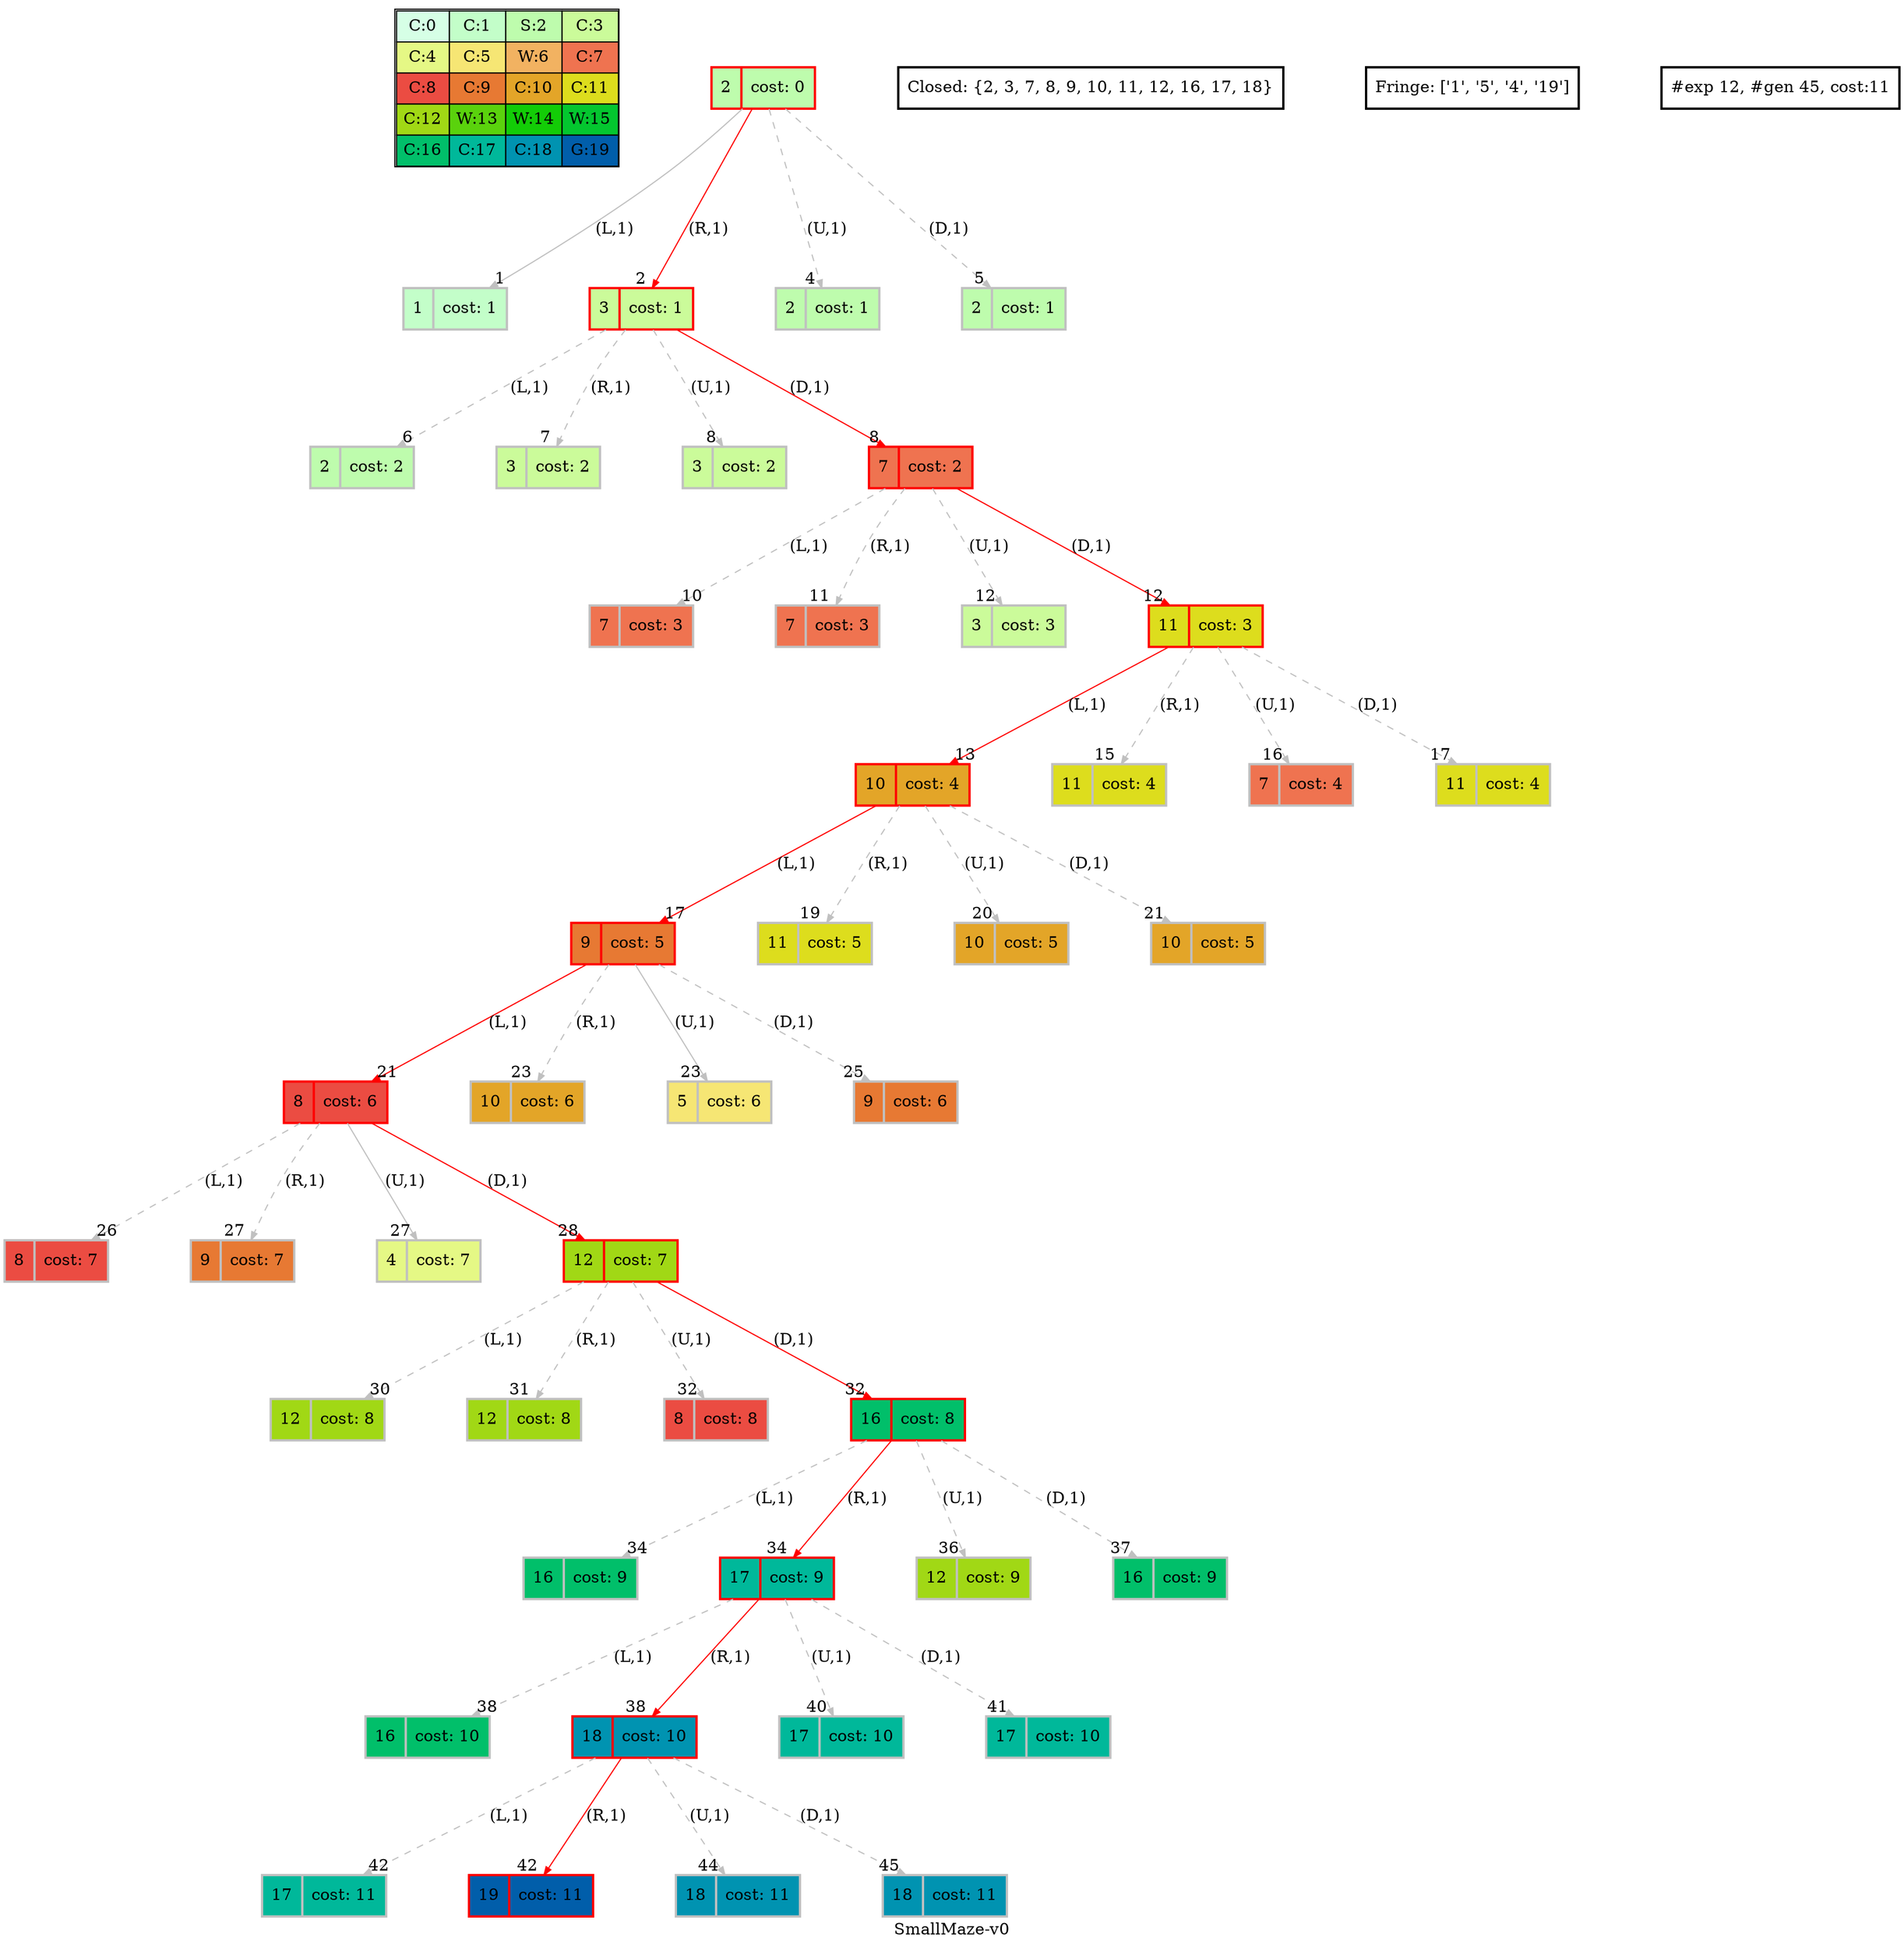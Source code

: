 digraph SmallMaze { label="SmallMaze-v0" nodesep=1 ranksep="1.2" node [shape=record penwidth=2] edge [arrowsize=0.7] 
subgraph MAP {label=Map;map [shape=plaintext label=<<table border="1" cellpadding="5" cellspacing="0" cellborder="1"><tr><td bgcolor="0.39803922 0.15947579 0.99679532 1.        ">C:0</td><td bgcolor="0.35098039 0.23194764 0.99315867 1.        ">C:1</td><td bgcolor="0.29607843 0.31486959 0.98720184 1.        ">S:2</td><td bgcolor="0.24901961 0.38410575 0.98063477 1.        ">C:3</td></tr><tr><td bgcolor="0.19411765 0.46220388 0.97128103 1.        ">C:4</td><td bgcolor="0.14705882 0.52643216 0.96182564 1.        ">C:5</td><td bgcolor="0.09215686 0.59770746 0.94913494 1.        ">W:6</td><td bgcolor="0.0372549  0.66454018 0.93467977 1.        ">C:7</td></tr><tr><td bgcolor="0.00980392 0.71791192 0.92090552 1.        ">C:8</td><td bgcolor="0.06470588 0.77520398 0.9032472  1.        ">C:9</td><td bgcolor="0.11176471 0.81974048 0.88677369 1.        ">C:10</td><td bgcolor="0.16666667 0.8660254  0.8660254  1.        ">C:11</td></tr><tr><td bgcolor="0.21372549 0.9005867  0.84695821 1.        ">C:12</td><td bgcolor="0.26862745 0.93467977 0.82325295 1.        ">W:13</td><td bgcolor="0.32352941 0.96182564 0.79801723 1.        ">W:14</td><td bgcolor="0.37058824 0.97940977 0.77520398 1.        ">W:15</td></tr><tr><td bgcolor="0.4254902  0.99315867 0.74725253 1.        ">C:16</td><td bgcolor="0.47254902 0.99907048 0.72218645 1.        ">C:17</td><td bgcolor="0.52745098 0.99907048 0.69169844 1.        ">C:18</td><td bgcolor="0.5745098  0.99315867 0.66454018 1.        ">G:19</td></tr></table>>]} 
"0_2" [label="<f0>2 |<f1> cost: 0" style=filled color=grey fillcolor="0.29607843 0.31486959 0.98720184 1.        "];  
"0_2" [label="<f0>2 |<f1> cost: 0" style=filled color=black color=red fillcolor="0.29607843 0.31486959 0.98720184 1.        "];  "0_2.1-0" [label="<f0>1 |<f1> cost: 1" style=filled color=grey fillcolor="0.35098039 0.23194764 0.99315867 1.        "];   "0_2" -> "0_2.1-0" [label="(L,1)" headlabel=" 1 " style="" color=grey ]; "0_c" [label="Closed: {2}" shape=box]; "0_fr" [label="Fringe: []" shape=box];
"0_2.3-1" [label="<f0>3 |<f1> cost: 1" style=filled color=grey color=red fillcolor="0.24901961 0.38410575 0.98063477 1.        "];   "0_2" -> "0_2.3-1" [label="(R,1)" headlabel=" 2 " style="" color=grey color=red ]; "0_c" [label="Closed: {2}" shape=box]; "0_fr" [label="Fringe: ['1']" shape=box];
"0_2.2-2" [label="<f0>2 |<f1> cost: 1" style=filled color=grey fillcolor="0.29607843 0.31486959 0.98720184 1.        "];   "0_2" -> "0_2.2-2" [label="(U,1)" headlabel=" 4 " style="dashed" color=grey ]; "0_c" [label="Closed: {2}" shape=box]; "0_fr" [label="Fringe: ['1', '3']" shape=box];
"0_2.2-3" [label="<f0>2 |<f1> cost: 1" style=filled color=grey fillcolor="0.29607843 0.31486959 0.98720184 1.        "];   "0_2" -> "0_2.2-3" [label="(D,1)" headlabel=" 5 " style="dashed" color=grey ]; "0_c" [label="Closed: {2}" shape=box]; "0_fr" [label="Fringe: ['1', '3']" shape=box];
"0_2.3.2-0" [label="<f0>2 |<f1> cost: 2" style=filled color=grey fillcolor="0.29607843 0.31486959 0.98720184 1.        "];   "0_2.3-1" -> "0_2.3.2-0" [label="(L,1)" headlabel=" 6 " style="dashed" color=grey ]; "0_c" [label="Closed: {2, 3}" shape=box]; "0_fr" [label="Fringe: ['1']" shape=box];
"0_2.3.3-1" [label="<f0>3 |<f1> cost: 2" style=filled color=grey fillcolor="0.24901961 0.38410575 0.98063477 1.        "];   "0_2.3-1" -> "0_2.3.3-1" [label="(R,1)" headlabel=" 7 " style="dashed" color=grey ]; "0_c" [label="Closed: {2, 3}" shape=box]; "0_fr" [label="Fringe: ['1']" shape=box];
"0_2.3.3-2" [label="<f0>3 |<f1> cost: 2" style=filled color=grey fillcolor="0.24901961 0.38410575 0.98063477 1.        "];   "0_2.3-1" -> "0_2.3.3-2" [label="(U,1)" headlabel=" 8 " style="dashed" color=grey ]; "0_c" [label="Closed: {2, 3}" shape=box]; "0_fr" [label="Fringe: ['1']" shape=box];
"0_2.3-1" [label="<f0>3 |<f1> cost: 1" style=filled color=black color=red fillcolor="0.24901961 0.38410575 0.98063477 1.        "];  "0_2.3.7-3" [label="<f0>7 |<f1> cost: 2" style=filled color=grey color=red fillcolor="0.0372549  0.66454018 0.93467977 1.        "];   "0_2.3-1" -> "0_2.3.7-3" [label="(D,1)" headlabel=" 8 " style="" color=grey color=red ]; "0_c" [label="Closed: {2, 3}" shape=box]; "0_fr" [label="Fringe: ['1']" shape=box];
"0_2.3.7.7-0" [label="<f0>7 |<f1> cost: 3" style=filled color=grey fillcolor="0.0372549  0.66454018 0.93467977 1.        "];   "0_2.3.7-3" -> "0_2.3.7.7-0" [label="(L,1)" headlabel=" 10 " style="dashed" color=grey ]; "0_c" [label="Closed: {2, 3, 7}" shape=box]; "0_fr" [label="Fringe: ['1']" shape=box];
"0_2.3.7.7-1" [label="<f0>7 |<f1> cost: 3" style=filled color=grey fillcolor="0.0372549  0.66454018 0.93467977 1.        "];   "0_2.3.7-3" -> "0_2.3.7.7-1" [label="(R,1)" headlabel=" 11 " style="dashed" color=grey ]; "0_c" [label="Closed: {2, 3, 7}" shape=box]; "0_fr" [label="Fringe: ['1']" shape=box];
"0_2.3.7.3-2" [label="<f0>3 |<f1> cost: 3" style=filled color=grey fillcolor="0.24901961 0.38410575 0.98063477 1.        "];   "0_2.3.7-3" -> "0_2.3.7.3-2" [label="(U,1)" headlabel=" 12 " style="dashed" color=grey ]; "0_c" [label="Closed: {2, 3, 7}" shape=box]; "0_fr" [label="Fringe: ['1']" shape=box];
"0_2.3.7-3" [label="<f0>7 |<f1> cost: 2" style=filled color=black color=red fillcolor="0.0372549  0.66454018 0.93467977 1.        "];  "0_2.3.7.11-3" [label="<f0>11 |<f1> cost: 3" style=filled color=grey color=red fillcolor="0.16666667 0.8660254  0.8660254  1.        "];   "0_2.3.7-3" -> "0_2.3.7.11-3" [label="(D,1)" headlabel=" 12 " style="" color=grey color=red ]; "0_c" [label="Closed: {2, 3, 7}" shape=box]; "0_fr" [label="Fringe: ['1']" shape=box];
"0_2.3.7.11-3" [label="<f0>11 |<f1> cost: 3" style=filled color=black color=red fillcolor="0.16666667 0.8660254  0.8660254  1.        "];  "0_2.3.7.11.10-0" [label="<f0>10 |<f1> cost: 4" style=filled color=grey color=red fillcolor="0.11176471 0.81974048 0.88677369 1.        "];   "0_2.3.7.11-3" -> "0_2.3.7.11.10-0" [label="(L,1)" headlabel=" 13 " style="" color=grey color=red ]; "0_c" [label="Closed: {11, 2, 3, 7}" shape=box]; "0_fr" [label="Fringe: ['1']" shape=box];
"0_2.3.7.11.11-1" [label="<f0>11 |<f1> cost: 4" style=filled color=grey fillcolor="0.16666667 0.8660254  0.8660254  1.        "];   "0_2.3.7.11-3" -> "0_2.3.7.11.11-1" [label="(R,1)" headlabel=" 15 " style="dashed" color=grey ]; "0_c" [label="Closed: {11, 2, 3, 7}" shape=box]; "0_fr" [label="Fringe: ['1', '10']" shape=box];
"0_2.3.7.11.7-2" [label="<f0>7 |<f1> cost: 4" style=filled color=grey fillcolor="0.0372549  0.66454018 0.93467977 1.        "];   "0_2.3.7.11-3" -> "0_2.3.7.11.7-2" [label="(U,1)" headlabel=" 16 " style="dashed" color=grey ]; "0_c" [label="Closed: {11, 2, 3, 7}" shape=box]; "0_fr" [label="Fringe: ['1', '10']" shape=box];
"0_2.3.7.11.11-3" [label="<f0>11 |<f1> cost: 4" style=filled color=grey fillcolor="0.16666667 0.8660254  0.8660254  1.        "];   "0_2.3.7.11-3" -> "0_2.3.7.11.11-3" [label="(D,1)" headlabel=" 17 " style="dashed" color=grey ]; "0_c" [label="Closed: {11, 2, 3, 7}" shape=box]; "0_fr" [label="Fringe: ['1', '10']" shape=box];
"0_2.3.7.11.10-0" [label="<f0>10 |<f1> cost: 4" style=filled color=black color=red fillcolor="0.11176471 0.81974048 0.88677369 1.        "];  "0_2.3.7.11.10.9-0" [label="<f0>9 |<f1> cost: 5" style=filled color=grey color=red fillcolor="0.06470588 0.77520398 0.9032472  1.        "];   "0_2.3.7.11.10-0" -> "0_2.3.7.11.10.9-0" [label="(L,1)" headlabel=" 17 " style="" color=grey color=red ]; "0_c" [label="Closed: {2, 3, 7, 10, 11}" shape=box]; "0_fr" [label="Fringe: ['1']" shape=box];
"0_2.3.7.11.10.11-1" [label="<f0>11 |<f1> cost: 5" style=filled color=grey fillcolor="0.16666667 0.8660254  0.8660254  1.        "];   "0_2.3.7.11.10-0" -> "0_2.3.7.11.10.11-1" [label="(R,1)" headlabel=" 19 " style="dashed" color=grey ]; "0_c" [label="Closed: {2, 3, 7, 10, 11}" shape=box]; "0_fr" [label="Fringe: ['1', '9']" shape=box];
"0_2.3.7.11.10.10-2" [label="<f0>10 |<f1> cost: 5" style=filled color=grey fillcolor="0.11176471 0.81974048 0.88677369 1.        "];   "0_2.3.7.11.10-0" -> "0_2.3.7.11.10.10-2" [label="(U,1)" headlabel=" 20 " style="dashed" color=grey ]; "0_c" [label="Closed: {2, 3, 7, 10, 11}" shape=box]; "0_fr" [label="Fringe: ['1', '9']" shape=box];
"0_2.3.7.11.10.10-3" [label="<f0>10 |<f1> cost: 5" style=filled color=grey fillcolor="0.11176471 0.81974048 0.88677369 1.        "];   "0_2.3.7.11.10-0" -> "0_2.3.7.11.10.10-3" [label="(D,1)" headlabel=" 21 " style="dashed" color=grey ]; "0_c" [label="Closed: {2, 3, 7, 10, 11}" shape=box]; "0_fr" [label="Fringe: ['1', '9']" shape=box];
"0_2.3.7.11.10.9-0" [label="<f0>9 |<f1> cost: 5" style=filled color=black color=red fillcolor="0.06470588 0.77520398 0.9032472  1.        "];  "0_2.3.7.11.10.9.8-0" [label="<f0>8 |<f1> cost: 6" style=filled color=grey color=red fillcolor="0.00980392 0.71791192 0.92090552 1.        "];   "0_2.3.7.11.10.9-0" -> "0_2.3.7.11.10.9.8-0" [label="(L,1)" headlabel=" 21 " style="" color=grey color=red ]; "0_c" [label="Closed: {2, 3, 7, 9, 10, 11}" shape=box]; "0_fr" [label="Fringe: ['1']" shape=box];
"0_2.3.7.11.10.9.10-1" [label="<f0>10 |<f1> cost: 6" style=filled color=grey fillcolor="0.11176471 0.81974048 0.88677369 1.        "];   "0_2.3.7.11.10.9-0" -> "0_2.3.7.11.10.9.10-1" [label="(R,1)" headlabel=" 23 " style="dashed" color=grey ]; "0_c" [label="Closed: {2, 3, 7, 9, 10, 11}" shape=box]; "0_fr" [label="Fringe: ['1', '8']" shape=box];
"0_2.3.7.11.10.9.5-2" [label="<f0>5 |<f1> cost: 6" style=filled color=grey fillcolor="0.14705882 0.52643216 0.96182564 1.        "];   "0_2.3.7.11.10.9-0" -> "0_2.3.7.11.10.9.5-2" [label="(U,1)" headlabel=" 23 " style="" color=grey ]; "0_c" [label="Closed: {2, 3, 7, 9, 10, 11}" shape=box]; "0_fr" [label="Fringe: ['1', '8']" shape=box];
"0_2.3.7.11.10.9.9-3" [label="<f0>9 |<f1> cost: 6" style=filled color=grey fillcolor="0.06470588 0.77520398 0.9032472  1.        "];   "0_2.3.7.11.10.9-0" -> "0_2.3.7.11.10.9.9-3" [label="(D,1)" headlabel=" 25 " style="dashed" color=grey ]; "0_c" [label="Closed: {2, 3, 7, 9, 10, 11}" shape=box]; "0_fr" [label="Fringe: ['1', '8', '5']" shape=box];
"0_2.3.7.11.10.9.8.8-0" [label="<f0>8 |<f1> cost: 7" style=filled color=grey fillcolor="0.00980392 0.71791192 0.92090552 1.        "];   "0_2.3.7.11.10.9.8-0" -> "0_2.3.7.11.10.9.8.8-0" [label="(L,1)" headlabel=" 26 " style="dashed" color=grey ]; "0_c" [label="Closed: {2, 3, 7, 8, 9, 10, 11}" shape=box]; "0_fr" [label="Fringe: ['1', '5']" shape=box];
"0_2.3.7.11.10.9.8.9-1" [label="<f0>9 |<f1> cost: 7" style=filled color=grey fillcolor="0.06470588 0.77520398 0.9032472  1.        "];   "0_2.3.7.11.10.9.8-0" -> "0_2.3.7.11.10.9.8.9-1" [label="(R,1)" headlabel=" 27 " style="dashed" color=grey ]; "0_c" [label="Closed: {2, 3, 7, 8, 9, 10, 11}" shape=box]; "0_fr" [label="Fringe: ['1', '5']" shape=box];
"0_2.3.7.11.10.9.8-0" [label="<f0>8 |<f1> cost: 6" style=filled color=black color=red fillcolor="0.00980392 0.71791192 0.92090552 1.        "];  "0_2.3.7.11.10.9.8.4-2" [label="<f0>4 |<f1> cost: 7" style=filled color=grey fillcolor="0.19411765 0.46220388 0.97128103 1.        "];   "0_2.3.7.11.10.9.8-0" -> "0_2.3.7.11.10.9.8.4-2" [label="(U,1)" headlabel=" 27 " style="" color=grey ]; "0_c" [label="Closed: {2, 3, 7, 8, 9, 10, 11}" shape=box]; "0_fr" [label="Fringe: ['1', '5']" shape=box];
"0_2.3.7.11.10.9.8.12-3" [label="<f0>12 |<f1> cost: 7" style=filled color=grey color=red fillcolor="0.21372549 0.9005867  0.84695821 1.        "];   "0_2.3.7.11.10.9.8-0" -> "0_2.3.7.11.10.9.8.12-3" [label="(D,1)" headlabel=" 28 " style="" color=grey color=red ]; "0_c" [label="Closed: {2, 3, 7, 8, 9, 10, 11}" shape=box]; "0_fr" [label="Fringe: ['1', '5', '4']" shape=box];
"0_2.3.7.11.10.9.8.12.12-0" [label="<f0>12 |<f1> cost: 8" style=filled color=grey fillcolor="0.21372549 0.9005867  0.84695821 1.        "];   "0_2.3.7.11.10.9.8.12-3" -> "0_2.3.7.11.10.9.8.12.12-0" [label="(L,1)" headlabel=" 30 " style="dashed" color=grey ]; "0_c" [label="Closed: {2, 3, 7, 8, 9, 10, 11, 12}" shape=box]; "0_fr" [label="Fringe: ['1', '5', '4']" shape=box];
"0_2.3.7.11.10.9.8.12.12-1" [label="<f0>12 |<f1> cost: 8" style=filled color=grey fillcolor="0.21372549 0.9005867  0.84695821 1.        "];   "0_2.3.7.11.10.9.8.12-3" -> "0_2.3.7.11.10.9.8.12.12-1" [label="(R,1)" headlabel=" 31 " style="dashed" color=grey ]; "0_c" [label="Closed: {2, 3, 7, 8, 9, 10, 11, 12}" shape=box]; "0_fr" [label="Fringe: ['1', '5', '4']" shape=box];
"0_2.3.7.11.10.9.8.12.8-2" [label="<f0>8 |<f1> cost: 8" style=filled color=grey fillcolor="0.00980392 0.71791192 0.92090552 1.        "];   "0_2.3.7.11.10.9.8.12-3" -> "0_2.3.7.11.10.9.8.12.8-2" [label="(U,1)" headlabel=" 32 " style="dashed" color=grey ]; "0_c" [label="Closed: {2, 3, 7, 8, 9, 10, 11, 12}" shape=box]; "0_fr" [label="Fringe: ['1', '5', '4']" shape=box];
"0_2.3.7.11.10.9.8.12-3" [label="<f0>12 |<f1> cost: 7" style=filled color=black color=red fillcolor="0.21372549 0.9005867  0.84695821 1.        "];  "0_2.3.7.11.10.9.8.12.16-3" [label="<f0>16 |<f1> cost: 8" style=filled color=grey color=red fillcolor="0.4254902  0.99315867 0.74725253 1.        "];   "0_2.3.7.11.10.9.8.12-3" -> "0_2.3.7.11.10.9.8.12.16-3" [label="(D,1)" headlabel=" 32 " style="" color=grey color=red ]; "0_c" [label="Closed: {2, 3, 7, 8, 9, 10, 11, 12}" shape=box]; "0_fr" [label="Fringe: ['1', '5', '4']" shape=box];
"0_2.3.7.11.10.9.8.12.16.16-0" [label="<f0>16 |<f1> cost: 9" style=filled color=grey fillcolor="0.4254902  0.99315867 0.74725253 1.        "];   "0_2.3.7.11.10.9.8.12.16-3" -> "0_2.3.7.11.10.9.8.12.16.16-0" [label="(L,1)" headlabel=" 34 " style="dashed" color=grey ]; "0_c" [label="Closed: {2, 3, 7, 8, 9, 10, 11, 12, 16}" shape=box]; "0_fr" [label="Fringe: ['1', '5', '4']" shape=box];
"0_2.3.7.11.10.9.8.12.16-3" [label="<f0>16 |<f1> cost: 8" style=filled color=black color=red fillcolor="0.4254902  0.99315867 0.74725253 1.        "];  "0_2.3.7.11.10.9.8.12.16.17-1" [label="<f0>17 |<f1> cost: 9" style=filled color=grey color=red fillcolor="0.47254902 0.99907048 0.72218645 1.        "];   "0_2.3.7.11.10.9.8.12.16-3" -> "0_2.3.7.11.10.9.8.12.16.17-1" [label="(R,1)" headlabel=" 34 " style="" color=grey color=red ]; "0_c" [label="Closed: {2, 3, 7, 8, 9, 10, 11, 12, 16}" shape=box]; "0_fr" [label="Fringe: ['1', '5', '4']" shape=box];
"0_2.3.7.11.10.9.8.12.16.12-2" [label="<f0>12 |<f1> cost: 9" style=filled color=grey fillcolor="0.21372549 0.9005867  0.84695821 1.        "];   "0_2.3.7.11.10.9.8.12.16-3" -> "0_2.3.7.11.10.9.8.12.16.12-2" [label="(U,1)" headlabel=" 36 " style="dashed" color=grey ]; "0_c" [label="Closed: {2, 3, 7, 8, 9, 10, 11, 12, 16}" shape=box]; "0_fr" [label="Fringe: ['1', '5', '4', '17']" shape=box];
"0_2.3.7.11.10.9.8.12.16.16-3" [label="<f0>16 |<f1> cost: 9" style=filled color=grey fillcolor="0.4254902  0.99315867 0.74725253 1.        "];   "0_2.3.7.11.10.9.8.12.16-3" -> "0_2.3.7.11.10.9.8.12.16.16-3" [label="(D,1)" headlabel=" 37 " style="dashed" color=grey ]; "0_c" [label="Closed: {2, 3, 7, 8, 9, 10, 11, 12, 16}" shape=box]; "0_fr" [label="Fringe: ['1', '5', '4', '17']" shape=box];
"0_2.3.7.11.10.9.8.12.16.17.16-0" [label="<f0>16 |<f1> cost: 10" style=filled color=grey fillcolor="0.4254902  0.99315867 0.74725253 1.        "];   "0_2.3.7.11.10.9.8.12.16.17-1" -> "0_2.3.7.11.10.9.8.12.16.17.16-0" [label="(L,1)" headlabel=" 38 " style="dashed" color=grey ]; "0_c" [label="Closed: {2, 3, 7, 8, 9, 10, 11, 12, 16, 17}" shape=box]; "0_fr" [label="Fringe: ['1', '5', '4']" shape=box];
"0_2.3.7.11.10.9.8.12.16.17-1" [label="<f0>17 |<f1> cost: 9" style=filled color=black color=red fillcolor="0.47254902 0.99907048 0.72218645 1.        "];  "0_2.3.7.11.10.9.8.12.16.17.18-1" [label="<f0>18 |<f1> cost: 10" style=filled color=grey color=red fillcolor="0.52745098 0.99907048 0.69169844 1.        "];   "0_2.3.7.11.10.9.8.12.16.17-1" -> "0_2.3.7.11.10.9.8.12.16.17.18-1" [label="(R,1)" headlabel=" 38 " style="" color=grey color=red ]; "0_c" [label="Closed: {2, 3, 7, 8, 9, 10, 11, 12, 16, 17}" shape=box]; "0_fr" [label="Fringe: ['1', '5', '4']" shape=box];
"0_2.3.7.11.10.9.8.12.16.17.17-2" [label="<f0>17 |<f1> cost: 10" style=filled color=grey fillcolor="0.47254902 0.99907048 0.72218645 1.        "];   "0_2.3.7.11.10.9.8.12.16.17-1" -> "0_2.3.7.11.10.9.8.12.16.17.17-2" [label="(U,1)" headlabel=" 40 " style="dashed" color=grey ]; "0_c" [label="Closed: {2, 3, 7, 8, 9, 10, 11, 12, 16, 17}" shape=box]; "0_fr" [label="Fringe: ['1', '5', '4', '18']" shape=box];
"0_2.3.7.11.10.9.8.12.16.17.17-3" [label="<f0>17 |<f1> cost: 10" style=filled color=grey fillcolor="0.47254902 0.99907048 0.72218645 1.        "];   "0_2.3.7.11.10.9.8.12.16.17-1" -> "0_2.3.7.11.10.9.8.12.16.17.17-3" [label="(D,1)" headlabel=" 41 " style="dashed" color=grey ]; "0_c" [label="Closed: {2, 3, 7, 8, 9, 10, 11, 12, 16, 17}" shape=box]; "0_fr" [label="Fringe: ['1', '5', '4', '18']" shape=box];
"0_2.3.7.11.10.9.8.12.16.17.18.17-0" [label="<f0>17 |<f1> cost: 11" style=filled color=grey fillcolor="0.47254902 0.99907048 0.72218645 1.        "];   "0_2.3.7.11.10.9.8.12.16.17.18-1" -> "0_2.3.7.11.10.9.8.12.16.17.18.17-0" [label="(L,1)" headlabel=" 42 " style="dashed" color=grey ]; "0_c" [label="Closed: {2, 3, 7, 8, 9, 10, 11, 12, 16, 17, 18}" shape=box]; "0_fr" [label="Fringe: ['1', '5', '4']" shape=box];
"0_2.3.7.11.10.9.8.12.16.17.18-1" [label="<f0>18 |<f1> cost: 10" style=filled color=black color=red fillcolor="0.52745098 0.99907048 0.69169844 1.        "];  "0_2.3.7.11.10.9.8.12.16.17.18.19-1" [label="<f0>19 |<f1> cost: 11" style=filled color=black color=red fillcolor="0.5745098  0.99315867 0.66454018 1.        "]; /*GOALSTATE*/  "0_2.3.7.11.10.9.8.12.16.17.18-1" -> "0_2.3.7.11.10.9.8.12.16.17.18.19-1" [label="(R,1)" headlabel=" 42 " style="" color=grey color=red ]; "0_c" [label="Closed: {2, 3, 7, 8, 9, 10, 11, 12, 16, 17, 18}" shape=box]; "0_fr" [label="Fringe: ['1', '5', '4']" shape=box];
"0_2.3.7.11.10.9.8.12.16.17.18.18-2" [label="<f0>18 |<f1> cost: 11" style=filled color=grey fillcolor="0.52745098 0.99907048 0.69169844 1.        "];   "0_2.3.7.11.10.9.8.12.16.17.18-1" -> "0_2.3.7.11.10.9.8.12.16.17.18.18-2" [label="(U,1)" headlabel=" 44 " style="dashed" color=grey ]; "0_c" [label="Closed: {2, 3, 7, 8, 9, 10, 11, 12, 16, 17, 18}" shape=box]; "0_fr" [label="Fringe: ['1', '5', '4', '19']" shape=box];
"0_2.3.7.11.10.9.8.12.16.17.18.18-3" [label="<f0>18 |<f1> cost: 11" style=filled color=grey fillcolor="0.52745098 0.99907048 0.69169844 1.        "];   "0_2.3.7.11.10.9.8.12.16.17.18-1" -> "0_2.3.7.11.10.9.8.12.16.17.18.18-3" [label="(D,1)" headlabel=" 45 " style="dashed" color=grey ]; "0_c" [label="Closed: {2, 3, 7, 8, 9, 10, 11, 12, 16, 17, 18}" shape=box]; "0_fr" [label="Fringe: ['1', '5', '4', '19']" shape=box]
"#exp 12, #gen 45, cost:11" [ shape=box ]; }
